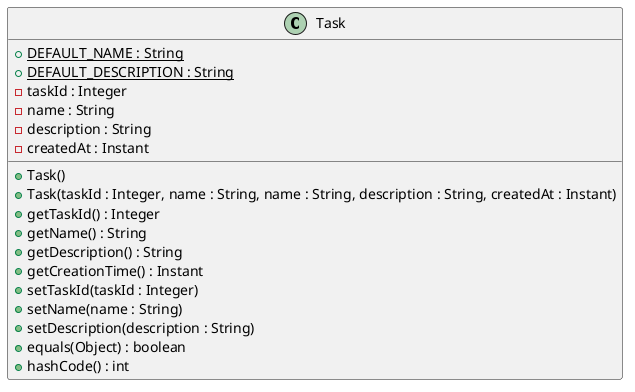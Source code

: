 @startuml
'https://plantuml.com/class-diagram

class Task {
    + {static} DEFAULT_NAME : String
    + {static} DEFAULT_DESCRIPTION : String
    - taskId : Integer
    - name : String
    - description : String
    - createdAt : Instant
    + Task()
    + Task(taskId : Integer, name : String, name : String, description : String, createdAt : Instant)
    + getTaskId() : Integer
    + getName() : String
    + getDescription() : String
    + getCreationTime() : Instant
    + setTaskId(taskId : Integer)
    + setName(name : String)
    + setDescription(description : String)
    + equals(Object) : boolean
    + hashCode() : int
}
@enduml